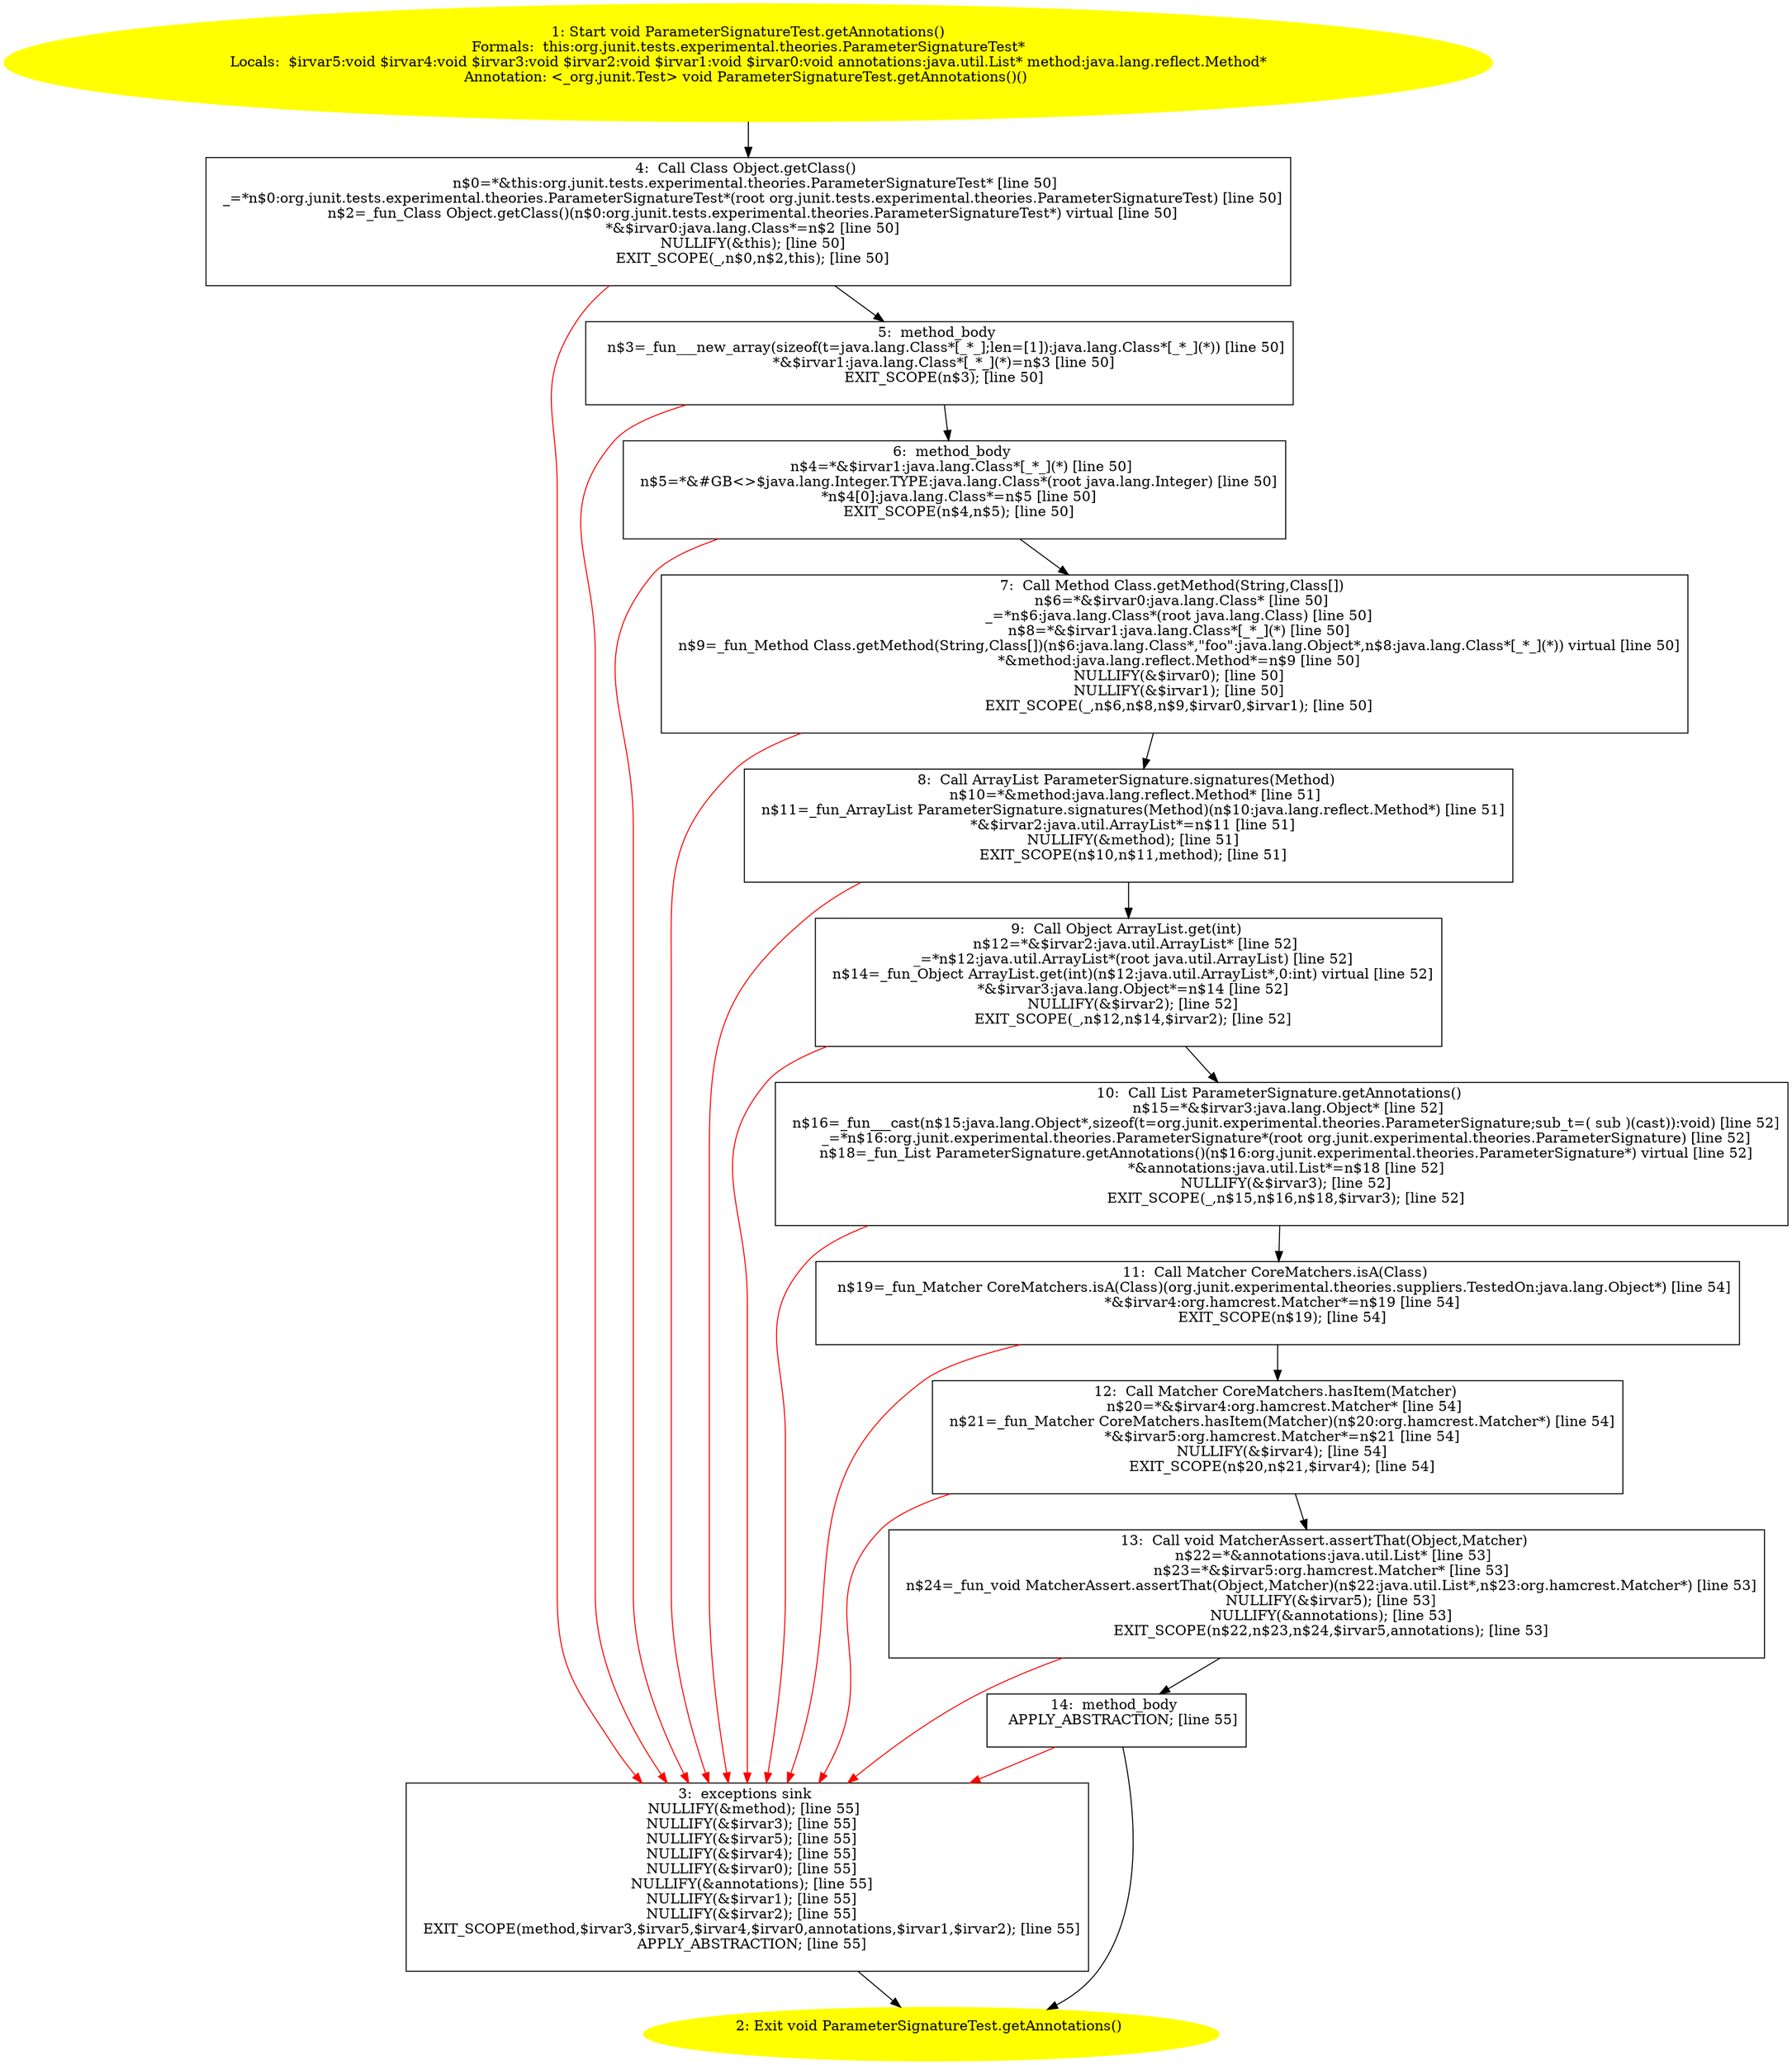 /* @generated */
digraph cfg {
"org.junit.tests.experimental.theories.ParameterSignatureTest.getAnnotations():void.74ed21bf96e2d9ec6d45a3108beccd4a_1" [label="1: Start void ParameterSignatureTest.getAnnotations()\nFormals:  this:org.junit.tests.experimental.theories.ParameterSignatureTest*\nLocals:  $irvar5:void $irvar4:void $irvar3:void $irvar2:void $irvar1:void $irvar0:void annotations:java.util.List* method:java.lang.reflect.Method*\nAnnotation: <_org.junit.Test> void ParameterSignatureTest.getAnnotations()() \n  " color=yellow style=filled]
	

	 "org.junit.tests.experimental.theories.ParameterSignatureTest.getAnnotations():void.74ed21bf96e2d9ec6d45a3108beccd4a_1" -> "org.junit.tests.experimental.theories.ParameterSignatureTest.getAnnotations():void.74ed21bf96e2d9ec6d45a3108beccd4a_4" ;
"org.junit.tests.experimental.theories.ParameterSignatureTest.getAnnotations():void.74ed21bf96e2d9ec6d45a3108beccd4a_2" [label="2: Exit void ParameterSignatureTest.getAnnotations() \n  " color=yellow style=filled]
	

"org.junit.tests.experimental.theories.ParameterSignatureTest.getAnnotations():void.74ed21bf96e2d9ec6d45a3108beccd4a_3" [label="3:  exceptions sink \n   NULLIFY(&method); [line 55]\n  NULLIFY(&$irvar3); [line 55]\n  NULLIFY(&$irvar5); [line 55]\n  NULLIFY(&$irvar4); [line 55]\n  NULLIFY(&$irvar0); [line 55]\n  NULLIFY(&annotations); [line 55]\n  NULLIFY(&$irvar1); [line 55]\n  NULLIFY(&$irvar2); [line 55]\n  EXIT_SCOPE(method,$irvar3,$irvar5,$irvar4,$irvar0,annotations,$irvar1,$irvar2); [line 55]\n  APPLY_ABSTRACTION; [line 55]\n " shape="box"]
	

	 "org.junit.tests.experimental.theories.ParameterSignatureTest.getAnnotations():void.74ed21bf96e2d9ec6d45a3108beccd4a_3" -> "org.junit.tests.experimental.theories.ParameterSignatureTest.getAnnotations():void.74ed21bf96e2d9ec6d45a3108beccd4a_2" ;
"org.junit.tests.experimental.theories.ParameterSignatureTest.getAnnotations():void.74ed21bf96e2d9ec6d45a3108beccd4a_4" [label="4:  Call Class Object.getClass() \n   n$0=*&this:org.junit.tests.experimental.theories.ParameterSignatureTest* [line 50]\n  _=*n$0:org.junit.tests.experimental.theories.ParameterSignatureTest*(root org.junit.tests.experimental.theories.ParameterSignatureTest) [line 50]\n  n$2=_fun_Class Object.getClass()(n$0:org.junit.tests.experimental.theories.ParameterSignatureTest*) virtual [line 50]\n  *&$irvar0:java.lang.Class*=n$2 [line 50]\n  NULLIFY(&this); [line 50]\n  EXIT_SCOPE(_,n$0,n$2,this); [line 50]\n " shape="box"]
	

	 "org.junit.tests.experimental.theories.ParameterSignatureTest.getAnnotations():void.74ed21bf96e2d9ec6d45a3108beccd4a_4" -> "org.junit.tests.experimental.theories.ParameterSignatureTest.getAnnotations():void.74ed21bf96e2d9ec6d45a3108beccd4a_5" ;
	 "org.junit.tests.experimental.theories.ParameterSignatureTest.getAnnotations():void.74ed21bf96e2d9ec6d45a3108beccd4a_4" -> "org.junit.tests.experimental.theories.ParameterSignatureTest.getAnnotations():void.74ed21bf96e2d9ec6d45a3108beccd4a_3" [color="red" ];
"org.junit.tests.experimental.theories.ParameterSignatureTest.getAnnotations():void.74ed21bf96e2d9ec6d45a3108beccd4a_5" [label="5:  method_body \n   n$3=_fun___new_array(sizeof(t=java.lang.Class*[_*_];len=[1]):java.lang.Class*[_*_](*)) [line 50]\n  *&$irvar1:java.lang.Class*[_*_](*)=n$3 [line 50]\n  EXIT_SCOPE(n$3); [line 50]\n " shape="box"]
	

	 "org.junit.tests.experimental.theories.ParameterSignatureTest.getAnnotations():void.74ed21bf96e2d9ec6d45a3108beccd4a_5" -> "org.junit.tests.experimental.theories.ParameterSignatureTest.getAnnotations():void.74ed21bf96e2d9ec6d45a3108beccd4a_6" ;
	 "org.junit.tests.experimental.theories.ParameterSignatureTest.getAnnotations():void.74ed21bf96e2d9ec6d45a3108beccd4a_5" -> "org.junit.tests.experimental.theories.ParameterSignatureTest.getAnnotations():void.74ed21bf96e2d9ec6d45a3108beccd4a_3" [color="red" ];
"org.junit.tests.experimental.theories.ParameterSignatureTest.getAnnotations():void.74ed21bf96e2d9ec6d45a3108beccd4a_6" [label="6:  method_body \n   n$4=*&$irvar1:java.lang.Class*[_*_](*) [line 50]\n  n$5=*&#GB<>$java.lang.Integer.TYPE:java.lang.Class*(root java.lang.Integer) [line 50]\n  *n$4[0]:java.lang.Class*=n$5 [line 50]\n  EXIT_SCOPE(n$4,n$5); [line 50]\n " shape="box"]
	

	 "org.junit.tests.experimental.theories.ParameterSignatureTest.getAnnotations():void.74ed21bf96e2d9ec6d45a3108beccd4a_6" -> "org.junit.tests.experimental.theories.ParameterSignatureTest.getAnnotations():void.74ed21bf96e2d9ec6d45a3108beccd4a_7" ;
	 "org.junit.tests.experimental.theories.ParameterSignatureTest.getAnnotations():void.74ed21bf96e2d9ec6d45a3108beccd4a_6" -> "org.junit.tests.experimental.theories.ParameterSignatureTest.getAnnotations():void.74ed21bf96e2d9ec6d45a3108beccd4a_3" [color="red" ];
"org.junit.tests.experimental.theories.ParameterSignatureTest.getAnnotations():void.74ed21bf96e2d9ec6d45a3108beccd4a_7" [label="7:  Call Method Class.getMethod(String,Class[]) \n   n$6=*&$irvar0:java.lang.Class* [line 50]\n  _=*n$6:java.lang.Class*(root java.lang.Class) [line 50]\n  n$8=*&$irvar1:java.lang.Class*[_*_](*) [line 50]\n  n$9=_fun_Method Class.getMethod(String,Class[])(n$6:java.lang.Class*,\"foo\":java.lang.Object*,n$8:java.lang.Class*[_*_](*)) virtual [line 50]\n  *&method:java.lang.reflect.Method*=n$9 [line 50]\n  NULLIFY(&$irvar0); [line 50]\n  NULLIFY(&$irvar1); [line 50]\n  EXIT_SCOPE(_,n$6,n$8,n$9,$irvar0,$irvar1); [line 50]\n " shape="box"]
	

	 "org.junit.tests.experimental.theories.ParameterSignatureTest.getAnnotations():void.74ed21bf96e2d9ec6d45a3108beccd4a_7" -> "org.junit.tests.experimental.theories.ParameterSignatureTest.getAnnotations():void.74ed21bf96e2d9ec6d45a3108beccd4a_8" ;
	 "org.junit.tests.experimental.theories.ParameterSignatureTest.getAnnotations():void.74ed21bf96e2d9ec6d45a3108beccd4a_7" -> "org.junit.tests.experimental.theories.ParameterSignatureTest.getAnnotations():void.74ed21bf96e2d9ec6d45a3108beccd4a_3" [color="red" ];
"org.junit.tests.experimental.theories.ParameterSignatureTest.getAnnotations():void.74ed21bf96e2d9ec6d45a3108beccd4a_8" [label="8:  Call ArrayList ParameterSignature.signatures(Method) \n   n$10=*&method:java.lang.reflect.Method* [line 51]\n  n$11=_fun_ArrayList ParameterSignature.signatures(Method)(n$10:java.lang.reflect.Method*) [line 51]\n  *&$irvar2:java.util.ArrayList*=n$11 [line 51]\n  NULLIFY(&method); [line 51]\n  EXIT_SCOPE(n$10,n$11,method); [line 51]\n " shape="box"]
	

	 "org.junit.tests.experimental.theories.ParameterSignatureTest.getAnnotations():void.74ed21bf96e2d9ec6d45a3108beccd4a_8" -> "org.junit.tests.experimental.theories.ParameterSignatureTest.getAnnotations():void.74ed21bf96e2d9ec6d45a3108beccd4a_9" ;
	 "org.junit.tests.experimental.theories.ParameterSignatureTest.getAnnotations():void.74ed21bf96e2d9ec6d45a3108beccd4a_8" -> "org.junit.tests.experimental.theories.ParameterSignatureTest.getAnnotations():void.74ed21bf96e2d9ec6d45a3108beccd4a_3" [color="red" ];
"org.junit.tests.experimental.theories.ParameterSignatureTest.getAnnotations():void.74ed21bf96e2d9ec6d45a3108beccd4a_9" [label="9:  Call Object ArrayList.get(int) \n   n$12=*&$irvar2:java.util.ArrayList* [line 52]\n  _=*n$12:java.util.ArrayList*(root java.util.ArrayList) [line 52]\n  n$14=_fun_Object ArrayList.get(int)(n$12:java.util.ArrayList*,0:int) virtual [line 52]\n  *&$irvar3:java.lang.Object*=n$14 [line 52]\n  NULLIFY(&$irvar2); [line 52]\n  EXIT_SCOPE(_,n$12,n$14,$irvar2); [line 52]\n " shape="box"]
	

	 "org.junit.tests.experimental.theories.ParameterSignatureTest.getAnnotations():void.74ed21bf96e2d9ec6d45a3108beccd4a_9" -> "org.junit.tests.experimental.theories.ParameterSignatureTest.getAnnotations():void.74ed21bf96e2d9ec6d45a3108beccd4a_10" ;
	 "org.junit.tests.experimental.theories.ParameterSignatureTest.getAnnotations():void.74ed21bf96e2d9ec6d45a3108beccd4a_9" -> "org.junit.tests.experimental.theories.ParameterSignatureTest.getAnnotations():void.74ed21bf96e2d9ec6d45a3108beccd4a_3" [color="red" ];
"org.junit.tests.experimental.theories.ParameterSignatureTest.getAnnotations():void.74ed21bf96e2d9ec6d45a3108beccd4a_10" [label="10:  Call List ParameterSignature.getAnnotations() \n   n$15=*&$irvar3:java.lang.Object* [line 52]\n  n$16=_fun___cast(n$15:java.lang.Object*,sizeof(t=org.junit.experimental.theories.ParameterSignature;sub_t=( sub )(cast)):void) [line 52]\n  _=*n$16:org.junit.experimental.theories.ParameterSignature*(root org.junit.experimental.theories.ParameterSignature) [line 52]\n  n$18=_fun_List ParameterSignature.getAnnotations()(n$16:org.junit.experimental.theories.ParameterSignature*) virtual [line 52]\n  *&annotations:java.util.List*=n$18 [line 52]\n  NULLIFY(&$irvar3); [line 52]\n  EXIT_SCOPE(_,n$15,n$16,n$18,$irvar3); [line 52]\n " shape="box"]
	

	 "org.junit.tests.experimental.theories.ParameterSignatureTest.getAnnotations():void.74ed21bf96e2d9ec6d45a3108beccd4a_10" -> "org.junit.tests.experimental.theories.ParameterSignatureTest.getAnnotations():void.74ed21bf96e2d9ec6d45a3108beccd4a_11" ;
	 "org.junit.tests.experimental.theories.ParameterSignatureTest.getAnnotations():void.74ed21bf96e2d9ec6d45a3108beccd4a_10" -> "org.junit.tests.experimental.theories.ParameterSignatureTest.getAnnotations():void.74ed21bf96e2d9ec6d45a3108beccd4a_3" [color="red" ];
"org.junit.tests.experimental.theories.ParameterSignatureTest.getAnnotations():void.74ed21bf96e2d9ec6d45a3108beccd4a_11" [label="11:  Call Matcher CoreMatchers.isA(Class) \n   n$19=_fun_Matcher CoreMatchers.isA(Class)(org.junit.experimental.theories.suppliers.TestedOn:java.lang.Object*) [line 54]\n  *&$irvar4:org.hamcrest.Matcher*=n$19 [line 54]\n  EXIT_SCOPE(n$19); [line 54]\n " shape="box"]
	

	 "org.junit.tests.experimental.theories.ParameterSignatureTest.getAnnotations():void.74ed21bf96e2d9ec6d45a3108beccd4a_11" -> "org.junit.tests.experimental.theories.ParameterSignatureTest.getAnnotations():void.74ed21bf96e2d9ec6d45a3108beccd4a_12" ;
	 "org.junit.tests.experimental.theories.ParameterSignatureTest.getAnnotations():void.74ed21bf96e2d9ec6d45a3108beccd4a_11" -> "org.junit.tests.experimental.theories.ParameterSignatureTest.getAnnotations():void.74ed21bf96e2d9ec6d45a3108beccd4a_3" [color="red" ];
"org.junit.tests.experimental.theories.ParameterSignatureTest.getAnnotations():void.74ed21bf96e2d9ec6d45a3108beccd4a_12" [label="12:  Call Matcher CoreMatchers.hasItem(Matcher) \n   n$20=*&$irvar4:org.hamcrest.Matcher* [line 54]\n  n$21=_fun_Matcher CoreMatchers.hasItem(Matcher)(n$20:org.hamcrest.Matcher*) [line 54]\n  *&$irvar5:org.hamcrest.Matcher*=n$21 [line 54]\n  NULLIFY(&$irvar4); [line 54]\n  EXIT_SCOPE(n$20,n$21,$irvar4); [line 54]\n " shape="box"]
	

	 "org.junit.tests.experimental.theories.ParameterSignatureTest.getAnnotations():void.74ed21bf96e2d9ec6d45a3108beccd4a_12" -> "org.junit.tests.experimental.theories.ParameterSignatureTest.getAnnotations():void.74ed21bf96e2d9ec6d45a3108beccd4a_13" ;
	 "org.junit.tests.experimental.theories.ParameterSignatureTest.getAnnotations():void.74ed21bf96e2d9ec6d45a3108beccd4a_12" -> "org.junit.tests.experimental.theories.ParameterSignatureTest.getAnnotations():void.74ed21bf96e2d9ec6d45a3108beccd4a_3" [color="red" ];
"org.junit.tests.experimental.theories.ParameterSignatureTest.getAnnotations():void.74ed21bf96e2d9ec6d45a3108beccd4a_13" [label="13:  Call void MatcherAssert.assertThat(Object,Matcher) \n   n$22=*&annotations:java.util.List* [line 53]\n  n$23=*&$irvar5:org.hamcrest.Matcher* [line 53]\n  n$24=_fun_void MatcherAssert.assertThat(Object,Matcher)(n$22:java.util.List*,n$23:org.hamcrest.Matcher*) [line 53]\n  NULLIFY(&$irvar5); [line 53]\n  NULLIFY(&annotations); [line 53]\n  EXIT_SCOPE(n$22,n$23,n$24,$irvar5,annotations); [line 53]\n " shape="box"]
	

	 "org.junit.tests.experimental.theories.ParameterSignatureTest.getAnnotations():void.74ed21bf96e2d9ec6d45a3108beccd4a_13" -> "org.junit.tests.experimental.theories.ParameterSignatureTest.getAnnotations():void.74ed21bf96e2d9ec6d45a3108beccd4a_14" ;
	 "org.junit.tests.experimental.theories.ParameterSignatureTest.getAnnotations():void.74ed21bf96e2d9ec6d45a3108beccd4a_13" -> "org.junit.tests.experimental.theories.ParameterSignatureTest.getAnnotations():void.74ed21bf96e2d9ec6d45a3108beccd4a_3" [color="red" ];
"org.junit.tests.experimental.theories.ParameterSignatureTest.getAnnotations():void.74ed21bf96e2d9ec6d45a3108beccd4a_14" [label="14:  method_body \n   APPLY_ABSTRACTION; [line 55]\n " shape="box"]
	

	 "org.junit.tests.experimental.theories.ParameterSignatureTest.getAnnotations():void.74ed21bf96e2d9ec6d45a3108beccd4a_14" -> "org.junit.tests.experimental.theories.ParameterSignatureTest.getAnnotations():void.74ed21bf96e2d9ec6d45a3108beccd4a_2" ;
	 "org.junit.tests.experimental.theories.ParameterSignatureTest.getAnnotations():void.74ed21bf96e2d9ec6d45a3108beccd4a_14" -> "org.junit.tests.experimental.theories.ParameterSignatureTest.getAnnotations():void.74ed21bf96e2d9ec6d45a3108beccd4a_3" [color="red" ];
}
